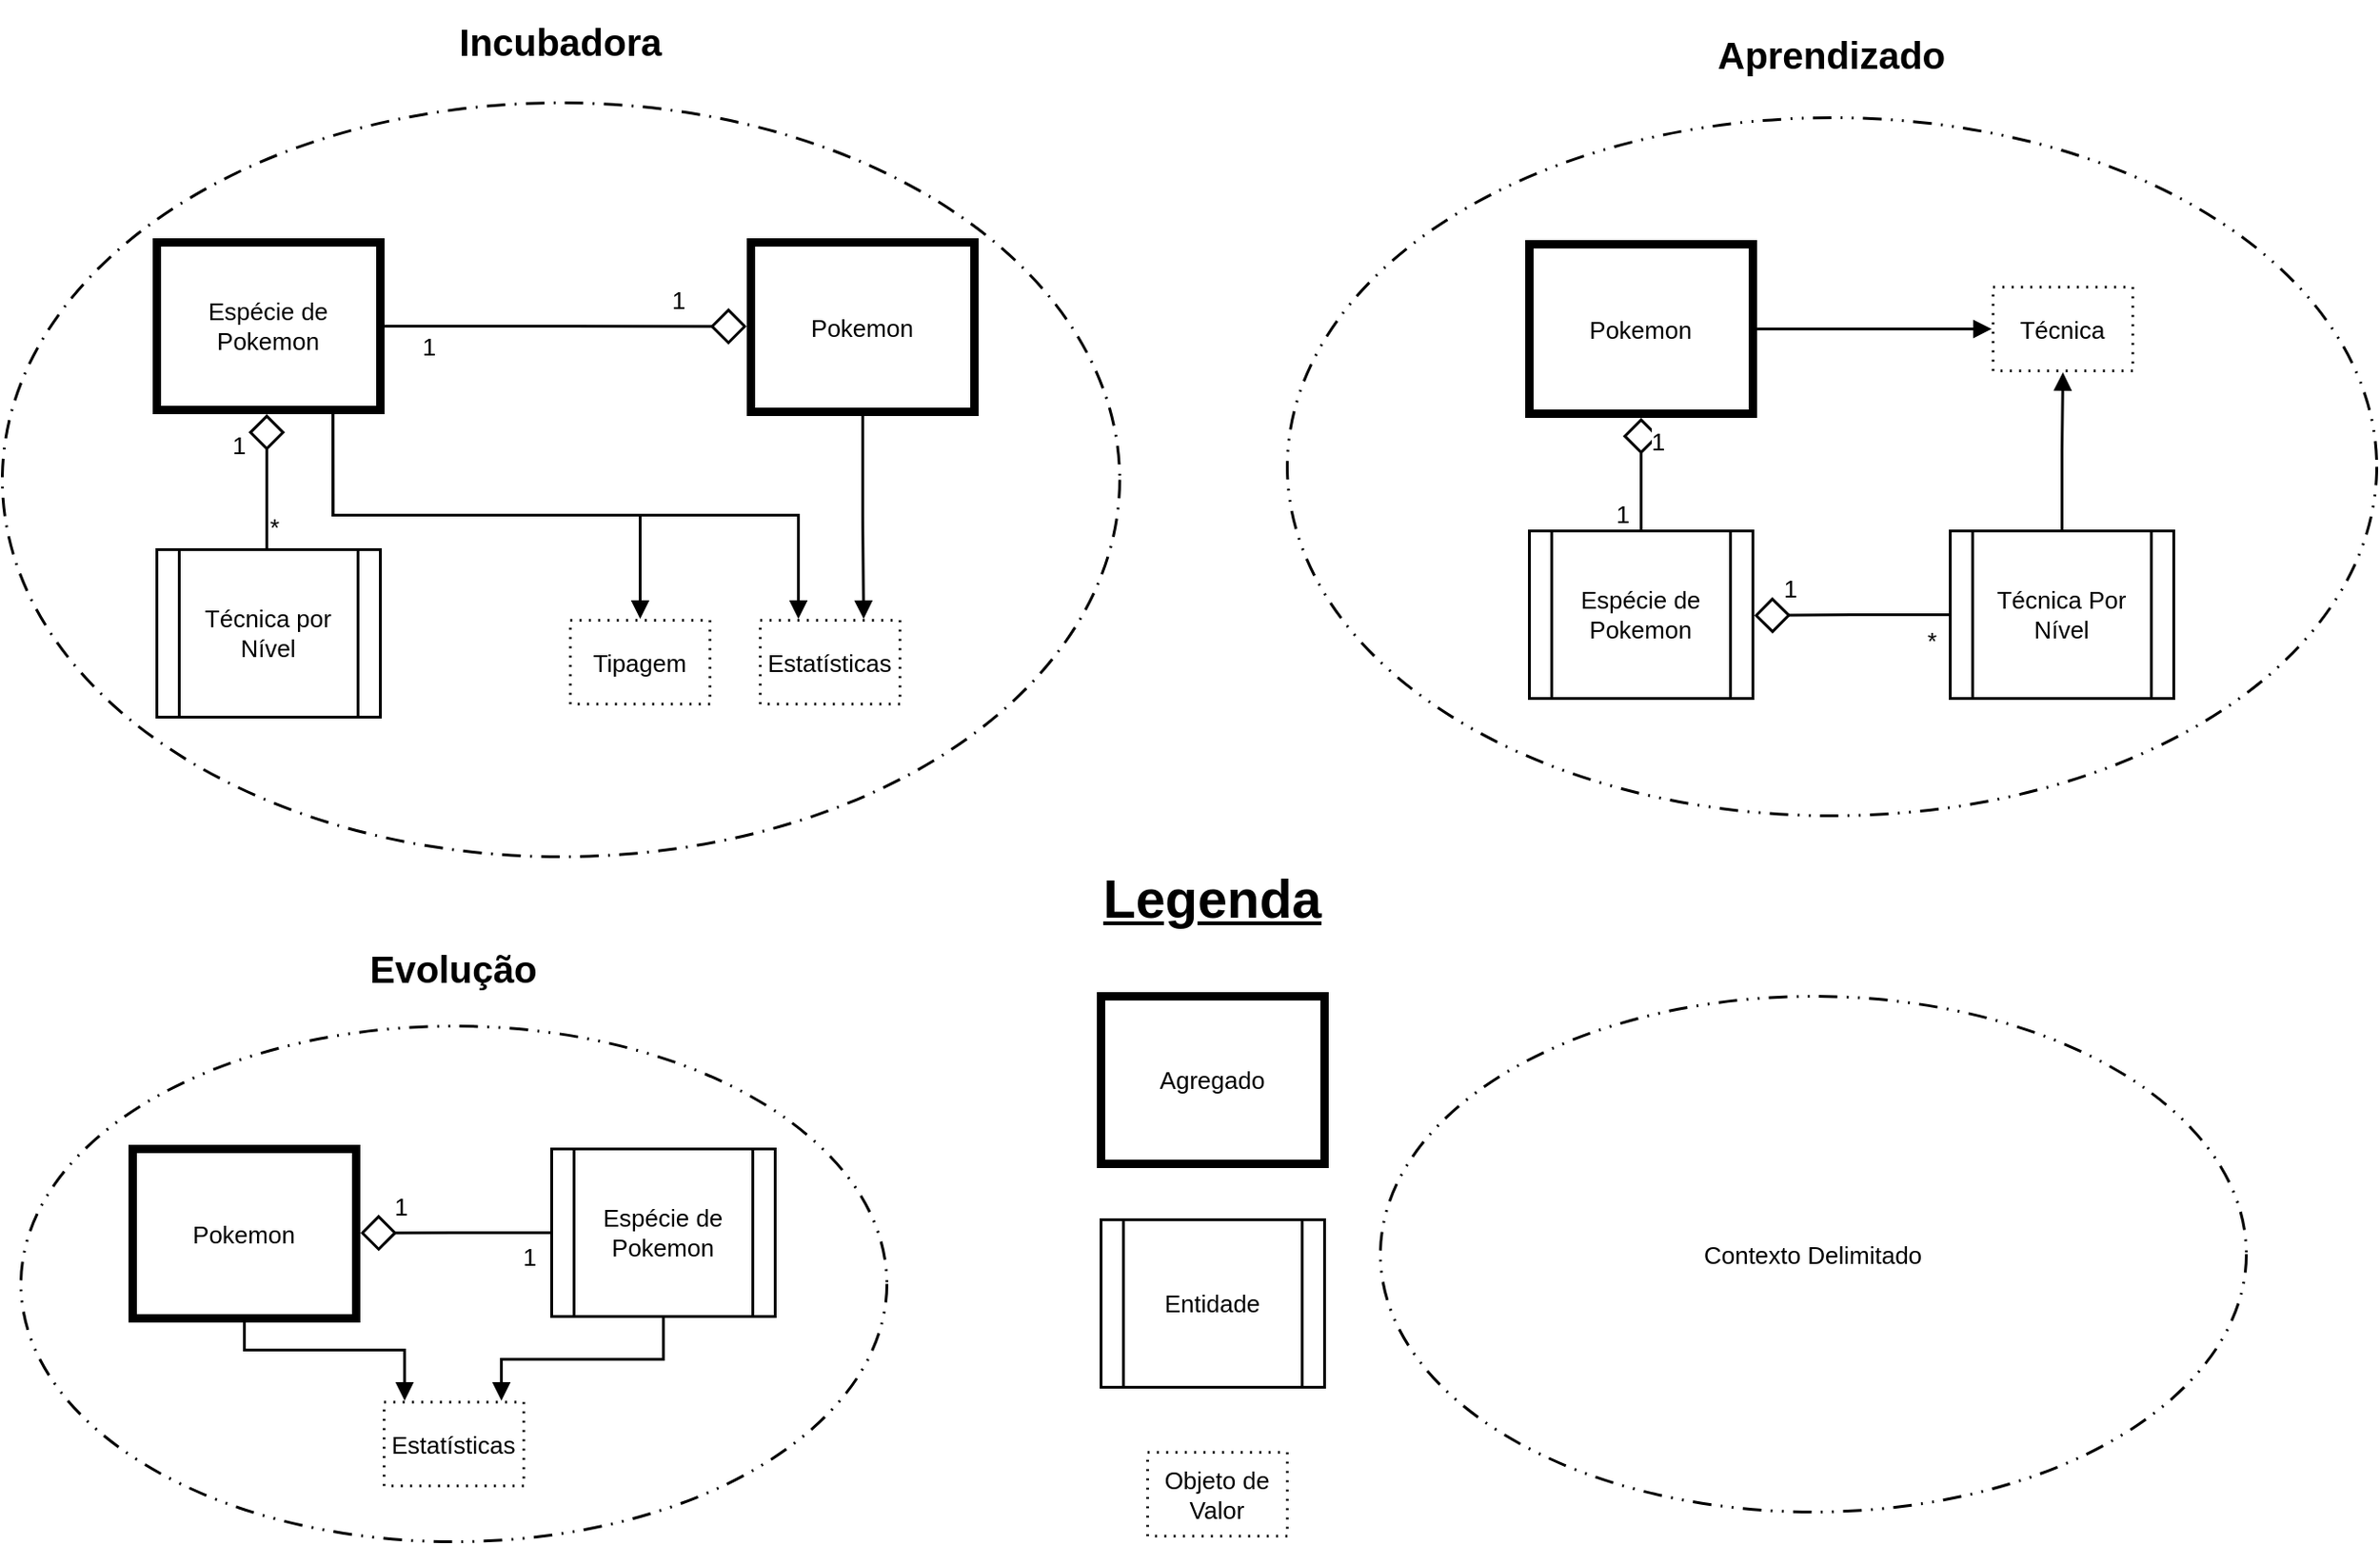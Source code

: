 <mxfile version="16.5.5" type="device" pages="4"><diagram id="NccGlHLkR8X31Hzc_sVZ" name="Contextos"><mxGraphModel dx="1662" dy="754" grid="1" gridSize="10" guides="1" tooltips="1" connect="1" arrows="1" fold="1" page="1" pageScale="1" pageWidth="827" pageHeight="1169" math="0" shadow="0"><root><mxCell id="0"/><mxCell id="1" parent="0"/><UserObject label="" lucidchartObjectId="Y.1P1b067XDx" id="hb6YfI3WxGT7ZTQv_gWo-1"><mxCell style="html=1;overflow=block;blockSpacing=1;whiteSpace=wrap;ellipse;fontSize=13;spacing=3.8;strokeOpacity=100;dashed=1;fixDash=1;dashPattern=10 5 1 5 1 5;strokeWidth=1.5;" parent="1" vertex="1"><mxGeometry x="70" y="601" width="465" height="277" as="geometry"/></mxCell></UserObject><UserObject label="" lucidchartObjectId="e_1PHXufv13j" id="hb6YfI3WxGT7ZTQv_gWo-2"><mxCell style="html=1;overflow=block;blockSpacing=1;whiteSpace=wrap;ellipse;fontSize=13;spacing=3.8;strokeOpacity=100;dashed=1;fixDash=1;dashPattern=10 5 1 5;strokeWidth=1.5;" parent="1" vertex="1"><mxGeometry x="60" y="105" width="600" height="405" as="geometry"/></mxCell></UserObject><UserObject label="&lt;b&gt;Evolução&lt;/b&gt;" lucidchartObjectId="da2PZIlbGIx6" id="hb6YfI3WxGT7ZTQv_gWo-3"><mxCell style="html=1;overflow=block;blockSpacing=1;whiteSpace=wrap;fontSize=20.2;fontColor=default;spacing=0;fillColor=#ffffff;strokeWidth=1.5;strokeColor=none;" parent="1" vertex="1"><mxGeometry x="250" y="555" width="105" height="31" as="geometry"/></mxCell></UserObject><UserObject label="&lt;b&gt;Incubadora&lt;/b&gt;" lucidchartObjectId="P~1Pz58f~lL5" id="hb6YfI3WxGT7ZTQv_gWo-4"><mxCell style="html=1;overflow=block;blockSpacing=1;whiteSpace=wrap;fontSize=20.2;fontColor=default;spacing=0;fillColor=#ffffff;strokeWidth=1.5;strokeColor=none;" parent="1" vertex="1"><mxGeometry x="270" y="50" width="180" height="45" as="geometry"/></mxCell></UserObject><mxCell id="hb6YfI3WxGT7ZTQv_gWo-5" value="Pokemon" style="html=1;overflow=block;blockSpacing=1;align=center;whiteSpace=wrap;fontSize=13;fontColor=default;spacing=0;strokeOpacity=100;strokeWidth=4.5;" parent="1" vertex="1"><mxGeometry x="130" y="667" width="120" height="91" as="geometry"/></mxCell><mxCell id="hb6YfI3WxGT7ZTQv_gWo-6" value="Espécie de Pokemon" style="html=1;overflow=block;blockSpacing=1;align=center;whiteSpace=wrap;fontSize=13;fontColor=default;spacing=0;strokeOpacity=100;fillOpacity=100;fillColor=#ffffff;strokeWidth=4.5;" parent="1" vertex="1"><mxGeometry x="143" y="180" width="120" height="90" as="geometry"/></mxCell><mxCell id="hb6YfI3WxGT7ZTQv_gWo-7" value="Pokemon" style="html=1;overflow=block;blockSpacing=1;align=center;whiteSpace=wrap;fontSize=13;fontColor=default;spacing=0;strokeOpacity=100;fillOpacity=100;fillColor=#ffffff;strokeWidth=4.5;" parent="1" vertex="1"><mxGeometry x="462" y="180" width="120" height="91" as="geometry"/></mxCell><UserObject label="" lucidchartObjectId="clRR-19mIQLv" id="hb6YfI3WxGT7ZTQv_gWo-8"><mxCell style="html=1;overflow=block;blockSpacing=1;whiteSpace=wrap;ellipse;fontSize=13;spacing=3.8;strokeOpacity=100;dashed=1;fixDash=1;dashPattern=10 5 1 5 1 5;strokeWidth=1.5;" parent="1" vertex="1"><mxGeometry x="750" y="113" width="585" height="375" as="geometry"/></mxCell></UserObject><UserObject label="&lt;b&gt;Aprendizado&lt;/b&gt;" lucidchartObjectId="clRRqho-Qm9k" id="hb6YfI3WxGT7ZTQv_gWo-9"><mxCell style="html=1;overflow=block;blockSpacing=1;whiteSpace=wrap;fontSize=20.2;fontColor=default;spacing=0;fillColor=#ffffff;strokeWidth=1.5;strokeColor=none;" parent="1" vertex="1"><mxGeometry x="971.25" y="64" width="142.5" height="31" as="geometry"/></mxCell></UserObject><mxCell id="hb6YfI3WxGT7ZTQv_gWo-10" value="Pokemon" style="html=1;overflow=block;blockSpacing=1;align=center;whiteSpace=wrap;fontSize=13;fontColor=default;spacing=0;strokeOpacity=100;strokeWidth=4.5;" parent="1" vertex="1"><mxGeometry x="880" y="181" width="120" height="91" as="geometry"/></mxCell><UserObject label="" lucidchartObjectId="clRRadJiNsX_" id="hb6YfI3WxGT7ZTQv_gWo-11"><mxCell style="html=1;jettySize=18;whiteSpace=wrap;fontSize=13;strokeOpacity=100;strokeWidth=1.5;rounded=1;arcSize=0;edgeStyle=orthogonalEdgeStyle;startArrow=none;endArrow=diamond;endFill=0;endSize=16;exitX=0.5;exitY=-0.008;exitPerimeter=0;entryX=0.5;entryY=1.025;entryPerimeter=0;" parent="1" source="hb6YfI3WxGT7ZTQv_gWo-33" target="hb6YfI3WxGT7ZTQv_gWo-10" edge="1"><mxGeometry width="100" height="100" relative="1" as="geometry"><Array as="points"/></mxGeometry></mxCell></UserObject><mxCell id="hb6YfI3WxGT7ZTQv_gWo-12" value="1" style="text;html=1;resizable=0;labelBackgroundColor=default;align=center;verticalAlign=middle;fontSize=13;rotation=0;" parent="hb6YfI3WxGT7ZTQv_gWo-11" vertex="1"><mxGeometry x="-1" relative="1" as="geometry"><mxPoint x="-10" y="-9" as="offset"/></mxGeometry></mxCell><mxCell id="hb6YfI3WxGT7ZTQv_gWo-13" value="1" style="text;html=1;resizable=0;labelBackgroundColor=default;align=center;verticalAlign=middle;fontSize=13;" parent="hb6YfI3WxGT7ZTQv_gWo-11" vertex="1"><mxGeometry x="0.599" relative="1" as="geometry"><mxPoint x="9" as="offset"/></mxGeometry></mxCell><UserObject label="" lucidchartObjectId="QtRRoZOHOvWg" id="hb6YfI3WxGT7ZTQv_gWo-14"><mxCell style="html=1;jettySize=18;whiteSpace=wrap;fontSize=13;strokeOpacity=100;strokeWidth=1.5;rounded=1;arcSize=0;edgeStyle=orthogonalEdgeStyle;startArrow=none;endArrow=diamond;endFill=0;endSize=16;exitX=0.5;exitY=-0.008;exitPerimeter=0;entryX=0.5;entryY=1.025;entryPerimeter=0;" parent="1" edge="1"><mxGeometry width="100" height="100" relative="1" as="geometry"><Array as="points"/><mxPoint x="202" y="344.28" as="sourcePoint"/><mxPoint x="202" y="272.25" as="targetPoint"/></mxGeometry></mxCell></UserObject><mxCell id="hb6YfI3WxGT7ZTQv_gWo-15" value="*" style="text;html=1;resizable=0;labelBackgroundColor=default;align=center;verticalAlign=middle;fontSize=13;" parent="hb6YfI3WxGT7ZTQv_gWo-14" vertex="1"><mxGeometry x="-0.687" relative="1" as="geometry"><mxPoint x="4" as="offset"/></mxGeometry></mxCell><mxCell id="hb6YfI3WxGT7ZTQv_gWo-16" value="1" style="text;html=1;resizable=0;labelBackgroundColor=default;align=center;verticalAlign=middle;fontSize=13;" parent="hb6YfI3WxGT7ZTQv_gWo-14" vertex="1"><mxGeometry x="0.572" relative="1" as="geometry"><mxPoint x="-15" y="1" as="offset"/></mxGeometry></mxCell><UserObject label="" lucidchartObjectId="Jc_RRVps8yPl" id="hb6YfI3WxGT7ZTQv_gWo-17"><mxCell style="html=1;jettySize=18;whiteSpace=wrap;fontSize=13;strokeOpacity=100;strokeWidth=1.5;rounded=1;arcSize=0;edgeStyle=orthogonalEdgeStyle;startArrow=none;endArrow=diamond;endFill=0;endSize=16;exitX=-0.006;exitY=0.5;exitPerimeter=0;entryX=1.019;entryY=0.496;entryPerimeter=0;" parent="1" source="hb6YfI3WxGT7ZTQv_gWo-24" target="hb6YfI3WxGT7ZTQv_gWo-5" edge="1"><mxGeometry width="100" height="100" relative="1" as="geometry"><Array as="points"/></mxGeometry></mxCell></UserObject><mxCell id="hb6YfI3WxGT7ZTQv_gWo-18" value="1" style="text;html=1;resizable=0;labelBackgroundColor=default;align=center;verticalAlign=middle;fontSize=13;" parent="hb6YfI3WxGT7ZTQv_gWo-17" vertex="1"><mxGeometry x="-0.763" relative="1" as="geometry"><mxPoint y="13" as="offset"/></mxGeometry></mxCell><mxCell id="hb6YfI3WxGT7ZTQv_gWo-19" value="1" style="text;html=1;resizable=0;labelBackgroundColor=default;align=center;verticalAlign=middle;fontSize=13;" parent="hb6YfI3WxGT7ZTQv_gWo-17" vertex="1"><mxGeometry x="0.649" relative="1" as="geometry"><mxPoint x="3" y="-14" as="offset"/></mxGeometry></mxCell><UserObject label="" lucidchartObjectId="me_Rs4fKt5yK" id="hb6YfI3WxGT7ZTQv_gWo-20"><mxCell style="html=1;jettySize=18;whiteSpace=wrap;fontSize=13;strokeOpacity=100;strokeWidth=1.5;rounded=1;arcSize=0;edgeStyle=orthogonalEdgeStyle;startArrow=none;endArrow=diamond;endFill=0;endSize=16;exitX=1.019;exitY=0.5;exitPerimeter=0;entryX=-0.019;entryY=0.496;entryPerimeter=0;" parent="1" source="hb6YfI3WxGT7ZTQv_gWo-6" target="hb6YfI3WxGT7ZTQv_gWo-7" edge="1"><mxGeometry width="100" height="100" relative="1" as="geometry"><Array as="points"/></mxGeometry></mxCell></UserObject><mxCell id="hb6YfI3WxGT7ZTQv_gWo-21" value="1" style="text;html=1;resizable=0;labelBackgroundColor=default;align=center;verticalAlign=middle;fontSize=13;" parent="hb6YfI3WxGT7ZTQv_gWo-20" vertex="1"><mxGeometry x="-0.687" relative="1" as="geometry"><mxPoint x="-7" y="11" as="offset"/></mxGeometry></mxCell><mxCell id="hb6YfI3WxGT7ZTQv_gWo-22" value="1" style="text;html=1;resizable=0;labelBackgroundColor=default;align=center;verticalAlign=middle;fontSize=13;" parent="hb6YfI3WxGT7ZTQv_gWo-20" vertex="1"><mxGeometry x="0.556" relative="1" as="geometry"><mxPoint x="6" y="-14" as="offset"/></mxGeometry></mxCell><UserObject label="Técnica por Nível" lucidchartObjectId="-f_R60yDfQFp" id="hb6YfI3WxGT7ZTQv_gWo-23"><mxCell style="html=1;overflow=block;blockSpacing=1;whiteSpace=wrap;shape=process;fontSize=13;fontColor=default;align=center;spacing=0;strokeOpacity=100;fillOpacity=100;fillColor=#ffffff;strokeWidth=1.5;" parent="1" vertex="1"><mxGeometry x="143" y="345" width="120" height="90" as="geometry"/></mxCell></UserObject><UserObject label="Espécie de Pokemon" lucidchartObjectId="pg_RSjKf5-jj" id="hb6YfI3WxGT7ZTQv_gWo-24"><mxCell style="html=1;overflow=block;blockSpacing=1;whiteSpace=wrap;shape=process;fontSize=13;fontColor=default;spacing=0;strokeOpacity=100;fillOpacity=100;fillColor=#ffffff;strokeWidth=1.5;" parent="1" vertex="1"><mxGeometry x="355" y="667" width="120" height="90" as="geometry"/></mxCell></UserObject><mxCell id="hb6YfI3WxGT7ZTQv_gWo-25" value="Tipagem" style="html=1;overflow=block;blockSpacing=1;whiteSpace=wrap;fontSize=13;fontColor=default;align=center;spacing=0;strokeOpacity=100;fillOpacity=100;fillColor=#ffffff;dashed=1;fixDash=1;dashPattern=1 4;strokeWidth=1.5;" parent="1" vertex="1"><mxGeometry x="365" y="383" width="75" height="45" as="geometry"/></mxCell><mxCell id="hb6YfI3WxGT7ZTQv_gWo-26" value="Estatísticas" style="html=1;overflow=block;blockSpacing=1;whiteSpace=wrap;fontSize=13;fontColor=default;align=center;spacing=0;strokeOpacity=100;fillOpacity=100;fillColor=#ffffff;dashed=1;fixDash=1;dashPattern=1 4;strokeWidth=1.5;" parent="1" vertex="1"><mxGeometry x="467" y="383" width="75" height="45" as="geometry"/></mxCell><UserObject label="" lucidchartObjectId="1h_RG4RL5VMB" id="hb6YfI3WxGT7ZTQv_gWo-27"><mxCell style="html=1;jettySize=18;whiteSpace=wrap;fontSize=13;strokeOpacity=100;strokeWidth=1.5;rounded=1;arcSize=0;edgeStyle=orthogonalEdgeStyle;startArrow=block;startFill=1;endArrow=none;exitX=0.5;exitY=-0.017;exitPerimeter=0;entryX=0.788;entryY=1.025;entryPerimeter=0;" parent="1" source="hb6YfI3WxGT7ZTQv_gWo-25" target="hb6YfI3WxGT7ZTQv_gWo-6" edge="1"><mxGeometry width="100" height="100" relative="1" as="geometry"><Array as="points"/></mxGeometry></mxCell></UserObject><UserObject label="" lucidchartObjectId="fi_RqdTOHim7" id="hb6YfI3WxGT7ZTQv_gWo-28"><mxCell style="html=1;jettySize=18;whiteSpace=wrap;fontSize=13;strokeOpacity=100;strokeWidth=1.5;rounded=1;arcSize=0;edgeStyle=orthogonalEdgeStyle;startArrow=block;startFill=1;endArrow=none;exitX=0.273;exitY=-0.017;exitPerimeter=0;entryX=0.788;entryY=1.025;entryPerimeter=0;" parent="1" source="hb6YfI3WxGT7ZTQv_gWo-26" target="hb6YfI3WxGT7ZTQv_gWo-6" edge="1"><mxGeometry width="100" height="100" relative="1" as="geometry"><Array as="points"/></mxGeometry></mxCell></UserObject><UserObject label="" lucidchartObjectId="8i_R_RQyjVfw" id="hb6YfI3WxGT7ZTQv_gWo-29"><mxCell style="html=1;jettySize=18;whiteSpace=wrap;fontSize=13;strokeOpacity=100;strokeWidth=1.5;rounded=1;arcSize=0;edgeStyle=orthogonalEdgeStyle;startArrow=none;endArrow=block;endFill=1;exitX=0.5;exitY=1.025;exitPerimeter=0;entryX=0.74;entryY=-0.017;entryPerimeter=0;" parent="1" source="hb6YfI3WxGT7ZTQv_gWo-7" target="hb6YfI3WxGT7ZTQv_gWo-26" edge="1"><mxGeometry width="100" height="100" relative="1" as="geometry"><Array as="points"/></mxGeometry></mxCell></UserObject><mxCell id="hb6YfI3WxGT7ZTQv_gWo-30" value="Estatísticas" style="html=1;overflow=block;blockSpacing=1;whiteSpace=wrap;fontSize=13;fontColor=default;align=center;spacing=0;strokeOpacity=100;fillOpacity=100;fillColor=#ffffff;dashed=1;fixDash=1;dashPattern=1 4;strokeWidth=1.5;" parent="1" vertex="1"><mxGeometry x="265" y="803" width="75" height="45" as="geometry"/></mxCell><UserObject label="" lucidchartObjectId="mk_R~Nh-gJl~" id="hb6YfI3WxGT7ZTQv_gWo-31"><mxCell style="html=1;jettySize=18;whiteSpace=wrap;fontSize=13;strokeOpacity=100;strokeWidth=1.5;rounded=1;arcSize=0;edgeStyle=orthogonalEdgeStyle;startArrow=none;endArrow=block;endFill=1;exitX=0.5;exitY=1.025;exitPerimeter=0;entryX=0.147;entryY=-0.017;entryPerimeter=0;" parent="1" source="hb6YfI3WxGT7ZTQv_gWo-5" target="hb6YfI3WxGT7ZTQv_gWo-30" edge="1"><mxGeometry width="100" height="100" relative="1" as="geometry"><Array as="points"><mxPoint x="190" y="775"/><mxPoint x="276" y="775"/></Array></mxGeometry></mxCell></UserObject><UserObject label="" lucidchartObjectId="pk_Ro4CX4jLZ" id="hb6YfI3WxGT7ZTQv_gWo-32"><mxCell style="html=1;jettySize=18;whiteSpace=wrap;fontSize=13;strokeOpacity=100;strokeWidth=1.5;rounded=1;arcSize=0;edgeStyle=orthogonalEdgeStyle;startArrow=none;endArrow=block;endFill=1;exitX=0.5;exitY=1.008;exitPerimeter=0;entryX=0.84;entryY=-0.017;entryPerimeter=0;" parent="1" source="hb6YfI3WxGT7ZTQv_gWo-24" target="hb6YfI3WxGT7ZTQv_gWo-30" edge="1"><mxGeometry width="100" height="100" relative="1" as="geometry"><Array as="points"/></mxGeometry></mxCell></UserObject><UserObject label="Espécie de Pokemon" lucidchartObjectId="Yk_RlbJb-Pme" id="hb6YfI3WxGT7ZTQv_gWo-33"><mxCell style="html=1;overflow=block;blockSpacing=1;whiteSpace=wrap;shape=process;fontSize=13;fontColor=default;spacing=0;strokeOpacity=100;fillOpacity=100;fillColor=#ffffff;strokeWidth=1.5;" parent="1" vertex="1"><mxGeometry x="880" y="335" width="120" height="90" as="geometry"/></mxCell></UserObject><UserObject label="" lucidchartObjectId="bl_RX7bE--bI" id="hb6YfI3WxGT7ZTQv_gWo-34"><mxCell style="html=1;jettySize=18;whiteSpace=wrap;fontSize=13;strokeOpacity=100;strokeWidth=1.5;rounded=1;arcSize=0;edgeStyle=orthogonalEdgeStyle;startArrow=none;endArrow=diamond;endFill=0;endSize=16;exitX=-0.006;exitY=0.5;exitPerimeter=0;entryX=1.006;entryY=0.504;entryPerimeter=0;" parent="1" source="hb6YfI3WxGT7ZTQv_gWo-40" target="hb6YfI3WxGT7ZTQv_gWo-33" edge="1"><mxGeometry width="100" height="100" relative="1" as="geometry"><Array as="points"/></mxGeometry></mxCell></UserObject><mxCell id="hb6YfI3WxGT7ZTQv_gWo-35" value="*" style="text;html=1;resizable=0;labelBackgroundColor=default;align=center;verticalAlign=middle;fontSize=13;" parent="hb6YfI3WxGT7ZTQv_gWo-34" vertex="1"><mxGeometry x="-0.823" relative="1" as="geometry"><mxPoint y="14" as="offset"/></mxGeometry></mxCell><mxCell id="hb6YfI3WxGT7ZTQv_gWo-36" value="1" style="text;html=1;resizable=0;labelBackgroundColor=default;align=center;verticalAlign=middle;fontSize=13;" parent="hb6YfI3WxGT7ZTQv_gWo-34" vertex="1"><mxGeometry x="0.599" relative="1" as="geometry"><mxPoint x="-2" y="-15" as="offset"/></mxGeometry></mxCell><mxCell id="hb6YfI3WxGT7ZTQv_gWo-37" value="Técnica" style="html=1;overflow=block;blockSpacing=1;whiteSpace=wrap;fontSize=13;fontColor=default;align=center;spacing=0;strokeOpacity=100;fillOpacity=100;fillColor=#ffffff;dashed=1;fixDash=1;dashPattern=1 4;strokeWidth=1.5;" parent="1" vertex="1"><mxGeometry x="1129" y="204" width="75" height="45" as="geometry"/></mxCell><UserObject label="" lucidchartObjectId="xm_R7emx2x9O" id="hb6YfI3WxGT7ZTQv_gWo-38"><mxCell style="html=1;jettySize=18;whiteSpace=wrap;fontSize=13;strokeOpacity=100;strokeWidth=1.5;rounded=1;arcSize=0;edgeStyle=orthogonalEdgeStyle;startArrow=none;endArrow=block;endFill=1;exitX=1.019;exitY=0.5;exitPerimeter=0;entryX=-0.01;entryY=0.5;entryPerimeter=0;" parent="1" source="hb6YfI3WxGT7ZTQv_gWo-10" target="hb6YfI3WxGT7ZTQv_gWo-37" edge="1"><mxGeometry width="100" height="100" relative="1" as="geometry"><Array as="points"/></mxGeometry></mxCell></UserObject><UserObject label="" lucidchartObjectId="zm_RTGOJgHKF" id="hb6YfI3WxGT7ZTQv_gWo-39"><mxCell style="html=1;jettySize=18;whiteSpace=wrap;fontSize=13;strokeOpacity=100;strokeWidth=1.5;rounded=1;arcSize=0;edgeStyle=orthogonalEdgeStyle;startArrow=none;endArrow=block;endFill=1;exitX=0.5;exitY=-0.008;exitPerimeter=0;entryX=0.5;entryY=1.017;entryPerimeter=0;" parent="1" source="hb6YfI3WxGT7ZTQv_gWo-40" target="hb6YfI3WxGT7ZTQv_gWo-37" edge="1"><mxGeometry width="100" height="100" relative="1" as="geometry"><Array as="points"/></mxGeometry></mxCell></UserObject><UserObject label="Técnica Por Nível" lucidchartObjectId="On_R5iwwGmLF" id="hb6YfI3WxGT7ZTQv_gWo-40"><mxCell style="html=1;overflow=block;blockSpacing=1;whiteSpace=wrap;shape=process;fontSize=13;fontColor=default;spacing=0;strokeOpacity=100;fillOpacity=100;fillColor=#ffffff;strokeWidth=1.5;" parent="1" vertex="1"><mxGeometry x="1106" y="335" width="120" height="90" as="geometry"/></mxCell></UserObject><mxCell id="hb6YfI3WxGT7ZTQv_gWo-41" value="Agregado" style="html=1;overflow=block;blockSpacing=1;align=center;whiteSpace=wrap;fontSize=13;fontColor=default;spacing=0;strokeOpacity=100;fillOpacity=100;fillColor=#ffffff;strokeWidth=4.5;" parent="1" vertex="1"><mxGeometry x="650" y="585" width="120" height="90" as="geometry"/></mxCell><UserObject label="Legenda" lucidchartObjectId="cp_RwFv7mhO5" id="hb6YfI3WxGT7ZTQv_gWo-42"><mxCell style="html=1;overflow=block;blockSpacing=1;whiteSpace=wrap;fontSize=28.5;fontColor=default;fontStyle=5;align=center;spacing=3.8;strokeOpacity=0;fillOpacity=0;fillColor=#ffffff;strokeWidth=1.5;" parent="1" vertex="1"><mxGeometry x="620" y="510" width="180" height="45" as="geometry"/></mxCell></UserObject><UserObject label="Entidade" lucidchartObjectId="vp_RA0Iaajpl" id="hb6YfI3WxGT7ZTQv_gWo-43"><mxCell style="html=1;overflow=block;blockSpacing=1;whiteSpace=wrap;shape=process;fontSize=13;fontColor=default;align=center;spacing=0;strokeOpacity=100;fillOpacity=100;fillColor=#ffffff;strokeWidth=1.5;" parent="1" vertex="1"><mxGeometry x="650" y="705" width="120" height="90" as="geometry"/></mxCell></UserObject><mxCell id="LAsCvR5qwQjX79n6oVXp-1" value="Objeto de Valor" style="html=1;overflow=block;blockSpacing=1;whiteSpace=wrap;fontSize=13;fontColor=default;align=center;spacing=0;strokeOpacity=100;fillOpacity=100;fillColor=#ffffff;dashed=1;fixDash=1;dashPattern=1 4;strokeWidth=1.5;" parent="1" vertex="1"><mxGeometry x="675" y="830" width="75" height="45" as="geometry"/></mxCell><UserObject label="Contexto Delimitado" lucidchartObjectId="Y.1P1b067XDx" id="LAsCvR5qwQjX79n6oVXp-2"><mxCell style="html=1;overflow=block;blockSpacing=1;whiteSpace=wrap;ellipse;fontSize=13;spacing=3.8;strokeOpacity=100;dashed=1;fixDash=1;dashPattern=10 5 1 5 1 5;strokeWidth=1.5;" parent="1" vertex="1"><mxGeometry x="800" y="585" width="465" height="277" as="geometry"/></mxCell></UserObject></root></mxGraphModel></diagram><diagram id="mdve-M8qD1mnvIjmH1Ui" name="Incubadora"><mxGraphModel dx="1662" dy="754" grid="1" gridSize="10" guides="1" tooltips="1" connect="1" arrows="1" fold="1" page="1" pageScale="1" pageWidth="827" pageHeight="1169" math="0" shadow="0"><root><mxCell id="HrB1mSfEhrMQpfm4Sgdm-0"/><mxCell id="HrB1mSfEhrMQpfm4Sgdm-1" parent="HrB1mSfEhrMQpfm4Sgdm-0"/><mxCell id="HrB1mSfEhrMQpfm4Sgdm-3" value="Espécie de Pokemon" style="html=1;overflow=block;blockSpacing=1;swimlane;childLayout=stackLayout;horizontal=1;horizontalStack=0;resizeParent=1;resizeParentMax=0;resizeLast=0;collapsible=0;fontStyle=0;marginBottom=0;swimlaneFillColor=#ffffff;startSize=25;whiteSpace=wrap;fontSize=13;align=center;spacing=0;strokeOpacity=100;fillOpacity=100;fillColor=#ffffff;strokeWidth=4.5;" parent="HrB1mSfEhrMQpfm4Sgdm-1" vertex="1"><mxGeometry x="75" y="270" width="206" height="207" as="geometry"/></mxCell><mxCell id="Exi-lnSkp8-D-CQwd1_h-0" value="Número" style="text;strokeColor=none;fillColor=none;align=left;verticalAlign=top;spacingLeft=4;spacingRight=4;overflow=hidden;rotatable=0;points=[[0,0.5],[1,0.5]];portConstraint=eastwest;" vertex="1" parent="HrB1mSfEhrMQpfm4Sgdm-3"><mxGeometry y="25" width="206" height="26" as="geometry"/></mxCell><mxCell id="Exi-lnSkp8-D-CQwd1_h-1" value="Nome" style="text;strokeColor=none;fillColor=none;align=left;verticalAlign=top;spacingLeft=4;spacingRight=4;overflow=hidden;rotatable=0;points=[[0,0.5],[1,0.5]];portConstraint=eastwest;" vertex="1" parent="HrB1mSfEhrMQpfm4Sgdm-3"><mxGeometry y="51" width="206" height="26" as="geometry"/></mxCell><mxCell id="Exi-lnSkp8-D-CQwd1_h-2" value="Tipagem" style="text;strokeColor=none;fillColor=none;align=left;verticalAlign=top;spacingLeft=4;spacingRight=4;overflow=hidden;rotatable=0;points=[[0,0.5],[1,0.5]];portConstraint=eastwest;" vertex="1" parent="HrB1mSfEhrMQpfm4Sgdm-3"><mxGeometry y="77" width="206" height="26" as="geometry"/></mxCell><mxCell id="Exi-lnSkp8-D-CQwd1_h-3" value="Estatísticas de Base" style="text;strokeColor=none;fillColor=none;align=left;verticalAlign=top;spacingLeft=4;spacingRight=4;overflow=hidden;rotatable=0;points=[[0,0.5],[1,0.5]];portConstraint=eastwest;" vertex="1" parent="HrB1mSfEhrMQpfm4Sgdm-3"><mxGeometry y="103" width="206" height="26" as="geometry"/></mxCell><mxCell id="Exi-lnSkp8-D-CQwd1_h-4" value="Fator Macho" style="text;strokeColor=none;fillColor=none;align=left;verticalAlign=top;spacingLeft=4;spacingRight=4;overflow=hidden;rotatable=0;points=[[0,0.5],[1,0.5]];portConstraint=eastwest;" vertex="1" parent="HrB1mSfEhrMQpfm4Sgdm-3"><mxGeometry y="129" width="206" height="26" as="geometry"/></mxCell><mxCell id="Exi-lnSkp8-D-CQwd1_h-5" value="Espécie da Evolução" style="text;strokeColor=none;fillColor=none;align=left;verticalAlign=top;spacingLeft=4;spacingRight=4;overflow=hidden;rotatable=0;points=[[0,0.5],[1,0.5]];portConstraint=eastwest;" vertex="1" parent="HrB1mSfEhrMQpfm4Sgdm-3"><mxGeometry y="155" width="206" height="26" as="geometry"/></mxCell><mxCell id="Exi-lnSkp8-D-CQwd1_h-6" value="Conjunto de Técnicas" style="text;strokeColor=none;fillColor=none;align=left;verticalAlign=top;spacingLeft=4;spacingRight=4;overflow=hidden;rotatable=0;points=[[0,0.5],[1,0.5]];portConstraint=eastwest;" vertex="1" parent="HrB1mSfEhrMQpfm4Sgdm-3"><mxGeometry y="181" width="206" height="26" as="geometry"/></mxCell><UserObject label="" lucidchartObjectId="TSRRlFIJEe.T" id="HrB1mSfEhrMQpfm4Sgdm-5"><mxCell style="html=1;jettySize=18;whiteSpace=wrap;fontSize=13;strokeOpacity=100;strokeWidth=1.5;rounded=1;arcSize=0;edgeStyle=orthogonalEdgeStyle;startArrow=diamond;startFill=0;startSize=16;endArrow=none;exitX=0.5;exitY=1.015;exitPerimeter=0;" parent="HrB1mSfEhrMQpfm4Sgdm-1" source="HrB1mSfEhrMQpfm4Sgdm-3" edge="1" target="dXEE8MkWRdEFl8pnFy0_-0"><mxGeometry width="100" height="100" relative="1" as="geometry"><Array as="points"/><mxPoint x="178" y="584" as="targetPoint"/></mxGeometry></mxCell></UserObject><UserObject label="" lucidchartObjectId="doSRVl.nU05h" id="HrB1mSfEhrMQpfm4Sgdm-10"><mxCell style="html=1;jettySize=18;whiteSpace=wrap;fontSize=13;strokeOpacity=100;strokeWidth=1.5;rounded=1;arcSize=0;edgeStyle=orthogonalEdgeStyle;startArrow=none;endArrow=block;endFill=1;exitX=1.011;exitY=0.5;exitPerimeter=0;entryX=0;entryY=0.5;entryDx=0;entryDy=0;" parent="HrB1mSfEhrMQpfm4Sgdm-1" source="HrB1mSfEhrMQpfm4Sgdm-3" target="-A0sSiuAfeFEO3Dw-_r7-3" edge="1"><mxGeometry width="100" height="100" relative="1" as="geometry"><Array as="points"/></mxGeometry></mxCell></UserObject><UserObject label="" lucidchartObjectId="GrSRG~yUW84Y" id="HrB1mSfEhrMQpfm4Sgdm-13"><mxCell style="html=1;jettySize=18;whiteSpace=wrap;fontSize=13;strokeOpacity=100;strokeWidth=1.5;rounded=1;arcSize=0;edgeStyle=orthogonalEdgeStyle;startArrow=none;endArrow=block;endFill=1;exitX=0;exitY=0.5;entryX=1;entryY=0.5;entryDx=0;entryDy=0;exitDx=0;exitDy=0;" parent="HrB1mSfEhrMQpfm4Sgdm-1" source="UcH7CcLQ6jYc4gw0MtRw-2" target="-A0sSiuAfeFEO3Dw-_r7-3" edge="1"><mxGeometry width="100" height="100" relative="1" as="geometry"><Array as="points"/></mxGeometry></mxCell></UserObject><mxCell id="HrB1mSfEhrMQpfm4Sgdm-14" value="Tipagem" style="html=1;overflow=block;blockSpacing=1;swimlane;childLayout=stackLayout;horizontal=1;horizontalStack=0;resizeParent=1;resizeParentMax=0;resizeLast=0;collapsible=0;fontStyle=0;marginBottom=0;swimlaneFillColor=#ffffff;startSize=25;whiteSpace=wrap;fontSize=13;fontColor=default;align=center;spacing=0;strokeOpacity=100;fillOpacity=100;fillColor=#ffffff;dashed=1;fixDash=1;dashPattern=1 4;strokeWidth=1.5;" parent="HrB1mSfEhrMQpfm4Sgdm-1" vertex="1"><mxGeometry x="495" y="210" width="116" height="89" as="geometry"/></mxCell><mxCell id="HrB1mSfEhrMQpfm4Sgdm-15" value="&lt;div style=&quot;display: flex; justify-content: center; text-align: center; align-items: baseline; font-size: 0; line-height: 1.25;margin-top: -2px;&quot;&gt;&lt;span&gt;&lt;span style=&quot;font-size:13px;color:#000000;&quot;&gt;Tipo 1&#10;&lt;/span&gt;&lt;/span&gt;&lt;/div&gt;&lt;div style=&quot;display: flex; justify-content: center; text-align: center; align-items: baseline; font-size: 0; line-height: 1.25;margin-top: -2px;&quot;&gt;&lt;span&gt;&lt;span style=&quot;font-size:13px;color:#000000;&quot;&gt;Tipo 2 (Opcional)&lt;/span&gt;&lt;/span&gt;&lt;/div&gt;" style="part=1;html=1;resizeHeight=0;strokeColor=none;fillColor=none;verticalAlign=middle;spacingLeft=4;spacingRight=4;overflow=hidden;rotatable=0;points=[[0,0.5],[1,0.5]];portConstraint=eastwest;swimlaneFillColor=#ffffff;strokeOpacity=100;fillOpacity=100;whiteSpace=wrap;fontSize=13;fontColor=default;align=center;" parent="HrB1mSfEhrMQpfm4Sgdm-14" vertex="1"><mxGeometry y="25" width="116" height="64" as="geometry"/></mxCell><UserObject label="" lucidchartObjectId="owSRIyaggOJB" id="HrB1mSfEhrMQpfm4Sgdm-16"><mxCell style="html=1;jettySize=18;whiteSpace=wrap;fontSize=13;strokeOpacity=100;strokeWidth=1.5;rounded=1;arcSize=0;edgeStyle=orthogonalEdgeStyle;startArrow=none;endArrow=block;endFill=1;exitX=1.011;exitY=0.5;exitPerimeter=0;entryX=-0.006;entryY=0.5;entryPerimeter=0;" parent="HrB1mSfEhrMQpfm4Sgdm-1" source="HrB1mSfEhrMQpfm4Sgdm-3" target="HrB1mSfEhrMQpfm4Sgdm-14" edge="1"><mxGeometry width="100" height="100" relative="1" as="geometry"><Array as="points"/></mxGeometry></mxCell></UserObject><UserObject label="" lucidchartObjectId="lxSRwETbiGbO" id="HrB1mSfEhrMQpfm4Sgdm-17"><mxCell style="html=1;jettySize=18;whiteSpace=wrap;fontSize=13;strokeOpacity=100;strokeWidth=1.5;rounded=1;arcSize=0;edgeStyle=orthogonalEdgeStyle;startArrow=diamond;startFill=0;startSize=16;endArrow=none;entryX=0.767;entryY=1.015;entryPerimeter=0;exitX=0.504;exitY=1.154;exitDx=0;exitDy=0;exitPerimeter=0;" parent="HrB1mSfEhrMQpfm4Sgdm-1" source="UcH7CcLQ6jYc4gw0MtRw-3" target="HrB1mSfEhrMQpfm4Sgdm-3" edge="1"><mxGeometry width="100" height="100" relative="1" as="geometry"><Array as="points"><mxPoint x="956" y="563"/><mxPoint x="233" y="563"/></Array><mxPoint x="1290" y="610" as="sourcePoint"/></mxGeometry></mxCell></UserObject><mxCell id="-A0sSiuAfeFEO3Dw-_r7-0" value="Estatísticas" style="html=1;overflow=block;blockSpacing=1;swimlane;childLayout=stackLayout;horizontal=1;horizontalStack=0;resizeParent=1;resizeParentMax=0;resizeLast=0;collapsible=0;fontStyle=0;marginBottom=0;swimlaneFillColor=#ffffff;startSize=25;whiteSpace=wrap;fontSize=13;fontColor=default;align=center;spacing=0;strokeOpacity=100;fillOpacity=100;fillColor=#ffffff;dashed=1;fixDash=1;dashPattern=1 4;strokeWidth=1.5;" vertex="1" parent="HrB1mSfEhrMQpfm4Sgdm-1"><mxGeometry x="495" y="360" width="116" height="181" as="geometry"/></mxCell><mxCell id="-A0sSiuAfeFEO3Dw-_r7-1" value="PV" style="text;strokeColor=none;fillColor=none;align=left;verticalAlign=top;spacingLeft=4;spacingRight=4;overflow=hidden;rotatable=0;points=[[0,0.5],[1,0.5]];portConstraint=eastwest;" vertex="1" parent="-A0sSiuAfeFEO3Dw-_r7-0"><mxGeometry y="25" width="116" height="26" as="geometry"/></mxCell><mxCell id="-A0sSiuAfeFEO3Dw-_r7-2" value="Ataque" style="text;strokeColor=none;fillColor=none;align=left;verticalAlign=top;spacingLeft=4;spacingRight=4;overflow=hidden;rotatable=0;points=[[0,0.5],[1,0.5]];portConstraint=eastwest;" vertex="1" parent="-A0sSiuAfeFEO3Dw-_r7-0"><mxGeometry y="51" width="116" height="26" as="geometry"/></mxCell><mxCell id="-A0sSiuAfeFEO3Dw-_r7-3" value="Defesa" style="text;strokeColor=none;fillColor=none;align=left;verticalAlign=top;spacingLeft=4;spacingRight=4;overflow=hidden;rotatable=0;points=[[0,0.5],[1,0.5]];portConstraint=eastwest;" vertex="1" parent="-A0sSiuAfeFEO3Dw-_r7-0"><mxGeometry y="77" width="116" height="26" as="geometry"/></mxCell><mxCell id="-A0sSiuAfeFEO3Dw-_r7-4" value="Ataque Especial" style="text;strokeColor=none;fillColor=none;align=left;verticalAlign=top;spacingLeft=4;spacingRight=4;overflow=hidden;rotatable=0;points=[[0,0.5],[1,0.5]];portConstraint=eastwest;" vertex="1" parent="-A0sSiuAfeFEO3Dw-_r7-0"><mxGeometry y="103" width="116" height="26" as="geometry"/></mxCell><mxCell id="-A0sSiuAfeFEO3Dw-_r7-5" value="Defesa Especial" style="text;strokeColor=none;fillColor=none;align=left;verticalAlign=top;spacingLeft=4;spacingRight=4;overflow=hidden;rotatable=0;points=[[0,0.5],[1,0.5]];portConstraint=eastwest;" vertex="1" parent="-A0sSiuAfeFEO3Dw-_r7-0"><mxGeometry y="129" width="116" height="26" as="geometry"/></mxCell><mxCell id="-A0sSiuAfeFEO3Dw-_r7-6" value="Velocidade" style="text;strokeColor=none;fillColor=none;align=left;verticalAlign=top;spacingLeft=4;spacingRight=4;overflow=hidden;rotatable=0;points=[[0,0.5],[1,0.5]];portConstraint=eastwest;" vertex="1" parent="-A0sSiuAfeFEO3Dw-_r7-0"><mxGeometry y="155" width="116" height="26" as="geometry"/></mxCell><mxCell id="UcH7CcLQ6jYc4gw0MtRw-0" value="Pokemon" style="html=1;overflow=block;blockSpacing=1;swimlane;childLayout=stackLayout;horizontal=1;horizontalStack=0;resizeParent=1;resizeParentMax=0;resizeLast=0;collapsible=0;fontStyle=0;marginBottom=0;swimlaneFillColor=#ffffff;startSize=25;whiteSpace=wrap;fontSize=13;align=center;spacing=0;strokeOpacity=100;fillOpacity=100;fillColor=#ffffff;strokeWidth=4.5;" vertex="1" parent="HrB1mSfEhrMQpfm4Sgdm-1"><mxGeometry x="820" y="386" width="270" height="103" as="geometry"/></mxCell><mxCell id="UcH7CcLQ6jYc4gw0MtRw-1" value="Apelido" style="text;strokeColor=none;fillColor=none;align=left;verticalAlign=top;spacingLeft=4;spacingRight=4;overflow=hidden;rotatable=0;points=[[0,0.5],[1,0.5]];portConstraint=eastwest;" vertex="1" parent="UcH7CcLQ6jYc4gw0MtRw-0"><mxGeometry y="25" width="270" height="26" as="geometry"/></mxCell><mxCell id="UcH7CcLQ6jYc4gw0MtRw-2" value="Espécie do Pokemon" style="text;strokeColor=none;fillColor=none;align=left;verticalAlign=top;spacingLeft=4;spacingRight=4;overflow=hidden;rotatable=0;points=[[0,0.5],[1,0.5]];portConstraint=eastwest;" vertex="1" parent="UcH7CcLQ6jYc4gw0MtRw-0"><mxGeometry y="51" width="270" height="26" as="geometry"/></mxCell><mxCell id="UcH7CcLQ6jYc4gw0MtRw-3" value="Estatísticas" style="text;strokeColor=none;fillColor=none;align=left;verticalAlign=top;spacingLeft=4;spacingRight=4;overflow=hidden;rotatable=0;points=[[0,0.5],[1,0.5]];portConstraint=eastwest;" vertex="1" parent="UcH7CcLQ6jYc4gw0MtRw-0"><mxGeometry y="77" width="270" height="26" as="geometry"/></mxCell><mxCell id="W2q_QWLJRZ9hJhCmHu9w-0" value="Técnica" style="html=1;overflow=block;blockSpacing=1;swimlane;childLayout=stackLayout;horizontal=1;horizontalStack=0;resizeParent=1;resizeParentMax=0;resizeLast=0;collapsible=0;fontStyle=0;marginBottom=0;swimlaneFillColor=#ffffff;startSize=25;whiteSpace=wrap;fontSize=13;fontColor=default;align=center;spacing=0;strokeOpacity=100;fillOpacity=100;fillColor=#ffffff;dashed=1;fixDash=1;dashPattern=1 4;strokeWidth=1.5;" vertex="1" parent="HrB1mSfEhrMQpfm4Sgdm-1"><mxGeometry x="450" y="591" width="101" height="155" as="geometry"/></mxCell><mxCell id="W2q_QWLJRZ9hJhCmHu9w-1" value="Nome" style="text;strokeColor=none;fillColor=none;align=left;verticalAlign=top;spacingLeft=4;spacingRight=4;overflow=hidden;rotatable=0;points=[[0,0.5],[1,0.5]];portConstraint=eastwest;" vertex="1" parent="W2q_QWLJRZ9hJhCmHu9w-0"><mxGeometry y="25" width="101" height="26" as="geometry"/></mxCell><mxCell id="W2q_QWLJRZ9hJhCmHu9w-2" value="Tipo" style="text;strokeColor=none;fillColor=none;align=left;verticalAlign=top;spacingLeft=4;spacingRight=4;overflow=hidden;rotatable=0;points=[[0,0.5],[1,0.5]];portConstraint=eastwest;" vertex="1" parent="W2q_QWLJRZ9hJhCmHu9w-0"><mxGeometry y="51" width="101" height="26" as="geometry"/></mxCell><mxCell id="W2q_QWLJRZ9hJhCmHu9w-3" value="Categoria" style="text;strokeColor=none;fillColor=none;align=left;verticalAlign=top;spacingLeft=4;spacingRight=4;overflow=hidden;rotatable=0;points=[[0,0.5],[1,0.5]];portConstraint=eastwest;" vertex="1" parent="W2q_QWLJRZ9hJhCmHu9w-0"><mxGeometry y="77" width="101" height="26" as="geometry"/></mxCell><mxCell id="W2q_QWLJRZ9hJhCmHu9w-4" value="Acurácia" style="text;strokeColor=none;fillColor=none;align=left;verticalAlign=top;spacingLeft=4;spacingRight=4;overflow=hidden;rotatable=0;points=[[0,0.5],[1,0.5]];portConstraint=eastwest;" vertex="1" parent="W2q_QWLJRZ9hJhCmHu9w-0"><mxGeometry y="103" width="101" height="26" as="geometry"/></mxCell><mxCell id="W2q_QWLJRZ9hJhCmHu9w-5" value="PP" style="text;strokeColor=none;fillColor=none;align=left;verticalAlign=top;spacingLeft=4;spacingRight=4;overflow=hidden;rotatable=0;points=[[0,0.5],[1,0.5]];portConstraint=eastwest;" vertex="1" parent="W2q_QWLJRZ9hJhCmHu9w-0"><mxGeometry y="129" width="101" height="26" as="geometry"/></mxCell><mxCell id="dXEE8MkWRdEFl8pnFy0_-0" value="Técnica Por Nível" style="html=1;overflow=block;blockSpacing=1;swimlane;childLayout=stackLayout;horizontal=1;horizontalStack=0;resizeParent=1;resizeParentMax=0;resizeLast=0;collapsible=0;fontStyle=0;marginBottom=0;swimlaneFillColor=#ffffff;startSize=25;whiteSpace=wrap;fontSize=13;fontColor=default;align=center;spacing=0;strokeOpacity=100;fillOpacity=100;fillColor=#ffffff;strokeWidth=1.5;" vertex="1" parent="HrB1mSfEhrMQpfm4Sgdm-1"><mxGeometry x="75" y="630" width="206" height="77" as="geometry"/></mxCell><mxCell id="dXEE8MkWRdEFl8pnFy0_-1" value="Nível" style="text;strokeColor=none;fillColor=none;align=left;verticalAlign=top;spacingLeft=4;spacingRight=4;overflow=hidden;rotatable=0;points=[[0,0.5],[1,0.5]];portConstraint=eastwest;" vertex="1" parent="dXEE8MkWRdEFl8pnFy0_-0"><mxGeometry y="25" width="206" height="26" as="geometry"/></mxCell><mxCell id="dXEE8MkWRdEFl8pnFy0_-2" value="Técnica" style="text;strokeColor=none;fillColor=none;align=left;verticalAlign=top;spacingLeft=4;spacingRight=4;overflow=hidden;rotatable=0;points=[[0,0.5],[1,0.5]];portConstraint=eastwest;" vertex="1" parent="dXEE8MkWRdEFl8pnFy0_-0"><mxGeometry y="51" width="206" height="26" as="geometry"/></mxCell><mxCell id="QOQvnr7dLmZNTp2tuFBg-0" style="edgeStyle=orthogonalEdgeStyle;rounded=0;orthogonalLoop=1;jettySize=auto;html=1;" edge="1" parent="HrB1mSfEhrMQpfm4Sgdm-1" source="dXEE8MkWRdEFl8pnFy0_-1" target="W2q_QWLJRZ9hJhCmHu9w-0"><mxGeometry relative="1" as="geometry"/></mxCell></root></mxGraphModel></diagram><diagram id="uT6ftX-BhCG-Z8W-IcDm" name="Evolução"><mxGraphModel dx="1662" dy="754" grid="1" gridSize="10" guides="1" tooltips="1" connect="1" arrows="1" fold="1" page="1" pageScale="1" pageWidth="827" pageHeight="1169" math="0" shadow="0"><root><mxCell id="w7MAzS_DYkDEnWeOTfym-0"/><mxCell id="w7MAzS_DYkDEnWeOTfym-1" parent="w7MAzS_DYkDEnWeOTfym-0"/><mxCell id="w7MAzS_DYkDEnWeOTfym-3" value="Espécie de Pokemon" style="html=1;overflow=block;blockSpacing=1;swimlane;childLayout=stackLayout;horizontal=1;horizontalStack=0;resizeParent=1;resizeParentMax=0;resizeLast=0;collapsible=0;fontStyle=0;marginBottom=0;swimlaneFillColor=#ffffff;startSize=25;whiteSpace=wrap;fontSize=13;align=center;spacing=0;strokeOpacity=100;fillOpacity=100;fillColor=#ffffff;strokeWidth=1.5;" parent="w7MAzS_DYkDEnWeOTfym-1" vertex="1"><mxGeometry x="105" y="330" width="206" height="129" as="geometry"/></mxCell><mxCell id="Deda6EQDH_Lmav7i9AO5-3" value="Número" style="text;strokeColor=none;fillColor=none;align=left;verticalAlign=top;spacingLeft=4;spacingRight=4;overflow=hidden;rotatable=0;points=[[0,0.5],[1,0.5]];portConstraint=eastwest;" parent="w7MAzS_DYkDEnWeOTfym-3" vertex="1"><mxGeometry y="25" width="206" height="26" as="geometry"/></mxCell><mxCell id="hyy8feiLVmN4fJyJPw72-1" value="Nome" style="text;strokeColor=none;fillColor=none;align=left;verticalAlign=top;spacingLeft=4;spacingRight=4;overflow=hidden;rotatable=0;points=[[0,0.5],[1,0.5]];portConstraint=eastwest;" vertex="1" parent="w7MAzS_DYkDEnWeOTfym-3"><mxGeometry y="51" width="206" height="26" as="geometry"/></mxCell><mxCell id="hyy8feiLVmN4fJyJPw72-0" value="Estatísticas de Base" style="text;strokeColor=none;fillColor=none;align=left;verticalAlign=top;spacingLeft=4;spacingRight=4;overflow=hidden;rotatable=0;points=[[0,0.5],[1,0.5]];portConstraint=eastwest;" vertex="1" parent="w7MAzS_DYkDEnWeOTfym-3"><mxGeometry y="77" width="206" height="26" as="geometry"/></mxCell><mxCell id="Deda6EQDH_Lmav7i9AO5-4" value="Espécie Evolução" style="text;strokeColor=none;fillColor=none;align=left;verticalAlign=top;spacingLeft=4;spacingRight=4;overflow=hidden;rotatable=0;points=[[0,0.5],[1,0.5]];portConstraint=eastwest;" parent="w7MAzS_DYkDEnWeOTfym-3" vertex="1"><mxGeometry y="103" width="206" height="26" as="geometry"/></mxCell><mxCell id="w7MAzS_DYkDEnWeOTfym-5" value="Pokemon" style="html=1;overflow=block;blockSpacing=1;swimlane;childLayout=stackLayout;horizontal=1;horizontalStack=0;resizeParent=1;resizeParentMax=0;resizeLast=0;collapsible=0;fontStyle=0;marginBottom=0;swimlaneFillColor=#ffffff;startSize=25;whiteSpace=wrap;fontSize=13;align=center;spacing=0;strokeOpacity=100;fillOpacity=100;fillColor=#ffffff;strokeWidth=4.5;" parent="w7MAzS_DYkDEnWeOTfym-1" vertex="1"><mxGeometry x="105" y="30" width="206" height="129" as="geometry"/></mxCell><mxCell id="Deda6EQDH_Lmav7i9AO5-0" value="Estatísticas" style="text;strokeColor=none;fillColor=none;align=left;verticalAlign=top;spacingLeft=4;spacingRight=4;overflow=hidden;rotatable=0;points=[[0,0.5],[1,0.5]];portConstraint=eastwest;" parent="w7MAzS_DYkDEnWeOTfym-5" vertex="1"><mxGeometry y="25" width="206" height="26" as="geometry"/></mxCell><mxCell id="Deda6EQDH_Lmav7i9AO5-1" value="Espécie de Pokemon" style="text;strokeColor=none;fillColor=none;align=left;verticalAlign=top;spacingLeft=4;spacingRight=4;overflow=hidden;rotatable=0;points=[[0,0.5],[1,0.5]];portConstraint=eastwest;" parent="w7MAzS_DYkDEnWeOTfym-5" vertex="1"><mxGeometry y="51" width="206" height="26" as="geometry"/></mxCell><mxCell id="vSqL8kNlDwNjphFeI92o-0" value="Experiência" style="text;strokeColor=none;fillColor=none;align=left;verticalAlign=top;spacingLeft=4;spacingRight=4;overflow=hidden;rotatable=0;points=[[0,0.5],[1,0.5]];portConstraint=eastwest;" vertex="1" parent="w7MAzS_DYkDEnWeOTfym-5"><mxGeometry y="77" width="206" height="26" as="geometry"/></mxCell><mxCell id="Deda6EQDH_Lmav7i9AO5-2" value="Nível" style="text;strokeColor=none;fillColor=none;align=left;verticalAlign=top;spacingLeft=4;spacingRight=4;overflow=hidden;rotatable=0;points=[[0,0.5],[1,0.5]];portConstraint=eastwest;" parent="w7MAzS_DYkDEnWeOTfym-5" vertex="1"><mxGeometry y="103" width="206" height="26" as="geometry"/></mxCell><UserObject label="" lucidchartObjectId="gASRthki8oxX" id="w7MAzS_DYkDEnWeOTfym-7"><mxCell style="html=1;jettySize=18;whiteSpace=wrap;fontSize=13;strokeOpacity=100;strokeWidth=1.5;rounded=1;arcSize=0;edgeStyle=orthogonalEdgeStyle;startArrow=none;endArrow=block;endFill=1;exitX=1.004;exitY=0.5;exitPerimeter=0;entryX=-0.006;entryY=0.5;entryPerimeter=0;" parent="w7MAzS_DYkDEnWeOTfym-1" source="w7MAzS_DYkDEnWeOTfym-3" target="w7MAzS_DYkDEnWeOTfym-8" edge="1"><mxGeometry width="100" height="100" relative="1" as="geometry"><Array as="points"/></mxGeometry></mxCell></UserObject><mxCell id="w7MAzS_DYkDEnWeOTfym-8" value="Estatísticas" style="html=1;overflow=block;blockSpacing=1;swimlane;childLayout=stackLayout;horizontal=1;horizontalStack=0;resizeParent=1;resizeParentMax=0;resizeLast=0;collapsible=0;fontStyle=0;marginBottom=0;swimlaneFillColor=#ffffff;startSize=25;whiteSpace=wrap;fontSize=13;fontColor=default;align=center;spacing=0;strokeOpacity=100;fillOpacity=100;fillColor=#ffffff;dashed=1;fixDash=1;dashPattern=1 4;strokeWidth=1.5;" parent="w7MAzS_DYkDEnWeOTfym-1" vertex="1"><mxGeometry x="450" y="165" width="116" height="181" as="geometry"/></mxCell><mxCell id="Deda6EQDH_Lmav7i9AO5-5" value="PV" style="text;strokeColor=none;fillColor=none;align=left;verticalAlign=top;spacingLeft=4;spacingRight=4;overflow=hidden;rotatable=0;points=[[0,0.5],[1,0.5]];portConstraint=eastwest;" parent="w7MAzS_DYkDEnWeOTfym-8" vertex="1"><mxGeometry y="25" width="116" height="26" as="geometry"/></mxCell><mxCell id="Deda6EQDH_Lmav7i9AO5-6" value="Ataque" style="text;strokeColor=none;fillColor=none;align=left;verticalAlign=top;spacingLeft=4;spacingRight=4;overflow=hidden;rotatable=0;points=[[0,0.5],[1,0.5]];portConstraint=eastwest;" parent="w7MAzS_DYkDEnWeOTfym-8" vertex="1"><mxGeometry y="51" width="116" height="26" as="geometry"/></mxCell><mxCell id="Deda6EQDH_Lmav7i9AO5-7" value="Defesa" style="text;strokeColor=none;fillColor=none;align=left;verticalAlign=top;spacingLeft=4;spacingRight=4;overflow=hidden;rotatable=0;points=[[0,0.5],[1,0.5]];portConstraint=eastwest;" parent="w7MAzS_DYkDEnWeOTfym-8" vertex="1"><mxGeometry y="77" width="116" height="26" as="geometry"/></mxCell><mxCell id="Deda6EQDH_Lmav7i9AO5-8" value="Ataque Especial" style="text;strokeColor=none;fillColor=none;align=left;verticalAlign=top;spacingLeft=4;spacingRight=4;overflow=hidden;rotatable=0;points=[[0,0.5],[1,0.5]];portConstraint=eastwest;" parent="w7MAzS_DYkDEnWeOTfym-8" vertex="1"><mxGeometry y="103" width="116" height="26" as="geometry"/></mxCell><mxCell id="Deda6EQDH_Lmav7i9AO5-9" value="Defesa Especial" style="text;strokeColor=none;fillColor=none;align=left;verticalAlign=top;spacingLeft=4;spacingRight=4;overflow=hidden;rotatable=0;points=[[0,0.5],[1,0.5]];portConstraint=eastwest;" parent="w7MAzS_DYkDEnWeOTfym-8" vertex="1"><mxGeometry y="129" width="116" height="26" as="geometry"/></mxCell><mxCell id="Deda6EQDH_Lmav7i9AO5-10" value="Velocidade" style="text;strokeColor=none;fillColor=none;align=left;verticalAlign=top;spacingLeft=4;spacingRight=4;overflow=hidden;rotatable=0;points=[[0,0.5],[1,0.5]];portConstraint=eastwest;" parent="w7MAzS_DYkDEnWeOTfym-8" vertex="1"><mxGeometry y="155" width="116" height="26" as="geometry"/></mxCell><UserObject label="" lucidchartObjectId="RASR48sNGQa5" id="w7MAzS_DYkDEnWeOTfym-10"><mxCell style="html=1;jettySize=18;whiteSpace=wrap;fontSize=13;strokeOpacity=100;strokeWidth=1.5;rounded=1;arcSize=0;edgeStyle=orthogonalEdgeStyle;startArrow=none;endArrow=diamond;endFill=0;endSize=16;exitX=0.5;exitY=-0.01;exitPerimeter=0;entryX=0.5;entryY=1.031;entryPerimeter=0;" parent="w7MAzS_DYkDEnWeOTfym-1" source="w7MAzS_DYkDEnWeOTfym-3" target="w7MAzS_DYkDEnWeOTfym-5" edge="1"><mxGeometry width="100" height="100" relative="1" as="geometry"><Array as="points"/></mxGeometry></mxCell></UserObject><UserObject label="" lucidchartObjectId="kDSRaY~pr~cN" id="w7MAzS_DYkDEnWeOTfym-11"><mxCell style="html=1;jettySize=18;whiteSpace=wrap;fontSize=13;strokeOpacity=100;strokeWidth=1.5;rounded=1;arcSize=0;edgeStyle=orthogonalEdgeStyle;startArrow=none;endArrow=block;endFill=1;exitX=1.011;exitY=0.5;exitPerimeter=0;entryX=-0.006;entryY=0.5;entryPerimeter=0;" parent="w7MAzS_DYkDEnWeOTfym-1" source="w7MAzS_DYkDEnWeOTfym-5" target="w7MAzS_DYkDEnWeOTfym-8" edge="1"><mxGeometry width="100" height="100" relative="1" as="geometry"><Array as="points"/></mxGeometry></mxCell></UserObject></root></mxGraphModel></diagram><diagram id="jU6ufieA9TE5KFOyzX5-" name="Aprendizado"><mxGraphModel dx="1662" dy="754" grid="1" gridSize="10" guides="1" tooltips="1" connect="1" arrows="1" fold="1" page="1" pageScale="1" pageWidth="827" pageHeight="1169" math="0" shadow="0"><root><mxCell id="snnnX5DeXKMXmZ694Iqw-0"/><mxCell id="snnnX5DeXKMXmZ694Iqw-1" parent="snnnX5DeXKMXmZ694Iqw-0"/><mxCell id="snnnX5DeXKMXmZ694Iqw-3" value="Espécie de Pokemon" style="html=1;overflow=block;blockSpacing=1;swimlane;childLayout=stackLayout;horizontal=1;horizontalStack=0;resizeParent=1;resizeParentMax=0;resizeLast=0;collapsible=0;fontStyle=0;marginBottom=0;swimlaneFillColor=#ffffff;startSize=25;whiteSpace=wrap;fontSize=13;align=center;spacing=0;strokeOpacity=100;fillOpacity=100;fillColor=#ffffff;strokeWidth=1.5;" parent="snnnX5DeXKMXmZ694Iqw-1" vertex="1"><mxGeometry x="105" y="326" width="206" height="103" as="geometry"/></mxCell><mxCell id="bI7c-PmL4glLA_1O8HEt-3" value="Número" style="text;strokeColor=none;fillColor=none;align=left;verticalAlign=top;spacingLeft=4;spacingRight=4;overflow=hidden;rotatable=0;points=[[0,0.5],[1,0.5]];portConstraint=eastwest;" vertex="1" parent="snnnX5DeXKMXmZ694Iqw-3"><mxGeometry y="25" width="206" height="26" as="geometry"/></mxCell><mxCell id="bI7c-PmL4glLA_1O8HEt-4" value="Nome" style="text;strokeColor=none;fillColor=none;align=left;verticalAlign=top;spacingLeft=4;spacingRight=4;overflow=hidden;rotatable=0;points=[[0,0.5],[1,0.5]];portConstraint=eastwest;" vertex="1" parent="snnnX5DeXKMXmZ694Iqw-3"><mxGeometry y="51" width="206" height="26" as="geometry"/></mxCell><mxCell id="bI7c-PmL4glLA_1O8HEt-9" value="Conjunto de Técnicas" style="text;strokeColor=none;fillColor=none;align=left;verticalAlign=top;spacingLeft=4;spacingRight=4;overflow=hidden;rotatable=0;points=[[0,0.5],[1,0.5]];portConstraint=eastwest;" vertex="1" parent="snnnX5DeXKMXmZ694Iqw-3"><mxGeometry y="77" width="206" height="26" as="geometry"/></mxCell><UserObject label="" lucidchartObjectId="eESRyMa9_3Ot" id="snnnX5DeXKMXmZ694Iqw-5"><mxCell style="html=1;jettySize=18;whiteSpace=wrap;fontSize=13;strokeOpacity=100;strokeWidth=1.5;rounded=1;arcSize=0;edgeStyle=orthogonalEdgeStyle;startArrow=diamond;startFill=0;startSize=16;endArrow=none;exitX=0.5;exitY=1.005;exitPerimeter=0;entryX=0.5;entryY=-0.01;entryPerimeter=0;" parent="snnnX5DeXKMXmZ694Iqw-1" source="snnnX5DeXKMXmZ694Iqw-3" target="snnnX5DeXKMXmZ694Iqw-8" edge="1"><mxGeometry width="100" height="100" relative="1" as="geometry"><Array as="points"/></mxGeometry></mxCell></UserObject><mxCell id="snnnX5DeXKMXmZ694Iqw-6" value="Pokemon" style="html=1;overflow=block;blockSpacing=1;swimlane;childLayout=stackLayout;horizontal=1;horizontalStack=0;resizeParent=1;resizeParentMax=0;resizeLast=0;collapsible=0;fontStyle=0;marginBottom=0;swimlaneFillColor=#ffffff;startSize=25;whiteSpace=wrap;fontSize=13;align=center;spacing=0;strokeOpacity=100;fillOpacity=100;fillColor=#ffffff;strokeWidth=4.5;" parent="snnnX5DeXKMXmZ694Iqw-1" vertex="1"><mxGeometry x="75" y="135" width="270" height="103" as="geometry"/></mxCell><mxCell id="bI7c-PmL4glLA_1O8HEt-1" value="Espécie do Pokemon" style="text;strokeColor=none;fillColor=none;align=left;verticalAlign=top;spacingLeft=4;spacingRight=4;overflow=hidden;rotatable=0;points=[[0,0.5],[1,0.5]];portConstraint=eastwest;" vertex="1" parent="snnnX5DeXKMXmZ694Iqw-6"><mxGeometry y="25" width="270" height="26" as="geometry"/></mxCell><mxCell id="owNDlOllnnu0kCrgx25Z-0" value="Nivel" style="text;strokeColor=none;fillColor=none;align=left;verticalAlign=top;spacingLeft=4;spacingRight=4;overflow=hidden;rotatable=0;points=[[0,0.5],[1,0.5]];portConstraint=eastwest;" vertex="1" parent="snnnX5DeXKMXmZ694Iqw-6"><mxGeometry y="51" width="270" height="26" as="geometry"/></mxCell><mxCell id="bI7c-PmL4glLA_1O8HEt-2" value="Técnicas Aprendidas" style="text;strokeColor=none;fillColor=none;align=left;verticalAlign=top;spacingLeft=4;spacingRight=4;overflow=hidden;rotatable=0;points=[[0,0.5],[1,0.5]];portConstraint=eastwest;" vertex="1" parent="snnnX5DeXKMXmZ694Iqw-6"><mxGeometry y="77" width="270" height="26" as="geometry"/></mxCell><mxCell id="snnnX5DeXKMXmZ694Iqw-8" value="Técnica Por Nível" style="html=1;overflow=block;blockSpacing=1;swimlane;childLayout=stackLayout;horizontal=1;horizontalStack=0;resizeParent=1;resizeParentMax=0;resizeLast=0;collapsible=0;fontStyle=0;marginBottom=0;swimlaneFillColor=#ffffff;startSize=25;whiteSpace=wrap;fontSize=13;fontColor=default;align=center;spacing=0;strokeOpacity=100;fillOpacity=100;fillColor=#ffffff;strokeWidth=1.5;" parent="snnnX5DeXKMXmZ694Iqw-1" vertex="1"><mxGeometry x="105" y="540" width="206" height="77" as="geometry"/></mxCell><mxCell id="bI7c-PmL4glLA_1O8HEt-10" value="Nível" style="text;strokeColor=none;fillColor=none;align=left;verticalAlign=top;spacingLeft=4;spacingRight=4;overflow=hidden;rotatable=0;points=[[0,0.5],[1,0.5]];portConstraint=eastwest;" vertex="1" parent="snnnX5DeXKMXmZ694Iqw-8"><mxGeometry y="25" width="206" height="26" as="geometry"/></mxCell><mxCell id="bI7c-PmL4glLA_1O8HEt-11" value="Técnica" style="text;strokeColor=none;fillColor=none;align=left;verticalAlign=top;spacingLeft=4;spacingRight=4;overflow=hidden;rotatable=0;points=[[0,0.5],[1,0.5]];portConstraint=eastwest;" vertex="1" parent="snnnX5DeXKMXmZ694Iqw-8"><mxGeometry y="51" width="206" height="26" as="geometry"/></mxCell><UserObject label="" lucidchartObjectId="RFSRJ4j_xE2u" id="snnnX5DeXKMXmZ694Iqw-10"><mxCell style="html=1;jettySize=18;whiteSpace=wrap;fontSize=13;strokeOpacity=100;strokeWidth=1.5;rounded=1;arcSize=0;edgeStyle=orthogonalEdgeStyle;startArrow=none;endArrow=diamond;endFill=0;endSize=16;exitX=0.5;exitY=-0.005;exitPerimeter=0;entryX=0.493;entryY=1.025;entryPerimeter=0;" parent="snnnX5DeXKMXmZ694Iqw-1" source="snnnX5DeXKMXmZ694Iqw-3" target="snnnX5DeXKMXmZ694Iqw-6" edge="1"><mxGeometry width="100" height="100" relative="1" as="geometry"><Array as="points"/></mxGeometry></mxCell></UserObject><mxCell id="snnnX5DeXKMXmZ694Iqw-11" value="Técnica" style="html=1;overflow=block;blockSpacing=1;swimlane;childLayout=stackLayout;horizontal=1;horizontalStack=0;resizeParent=1;resizeParentMax=0;resizeLast=0;collapsible=0;fontStyle=0;marginBottom=0;swimlaneFillColor=#ffffff;startSize=25;whiteSpace=wrap;fontSize=13;fontColor=default;align=center;spacing=0;strokeOpacity=100;fillOpacity=100;fillColor=#ffffff;dashed=1;fixDash=1;dashPattern=1 4;strokeWidth=1.5;" parent="snnnX5DeXKMXmZ694Iqw-1" vertex="1"><mxGeometry x="510" y="300" width="101" height="155" as="geometry"/></mxCell><mxCell id="vki7UaTN9m9l9hZeNFZi-0" value="Nome" style="text;strokeColor=none;fillColor=none;align=left;verticalAlign=top;spacingLeft=4;spacingRight=4;overflow=hidden;rotatable=0;points=[[0,0.5],[1,0.5]];portConstraint=eastwest;" vertex="1" parent="snnnX5DeXKMXmZ694Iqw-11"><mxGeometry y="25" width="101" height="26" as="geometry"/></mxCell><mxCell id="vki7UaTN9m9l9hZeNFZi-1" value="Tipo" style="text;strokeColor=none;fillColor=none;align=left;verticalAlign=top;spacingLeft=4;spacingRight=4;overflow=hidden;rotatable=0;points=[[0,0.5],[1,0.5]];portConstraint=eastwest;" vertex="1" parent="snnnX5DeXKMXmZ694Iqw-11"><mxGeometry y="51" width="101" height="26" as="geometry"/></mxCell><mxCell id="vki7UaTN9m9l9hZeNFZi-2" value="Categoria" style="text;strokeColor=none;fillColor=none;align=left;verticalAlign=top;spacingLeft=4;spacingRight=4;overflow=hidden;rotatable=0;points=[[0,0.5],[1,0.5]];portConstraint=eastwest;" vertex="1" parent="snnnX5DeXKMXmZ694Iqw-11"><mxGeometry y="77" width="101" height="26" as="geometry"/></mxCell><mxCell id="vki7UaTN9m9l9hZeNFZi-3" value="Acurácia" style="text;strokeColor=none;fillColor=none;align=left;verticalAlign=top;spacingLeft=4;spacingRight=4;overflow=hidden;rotatable=0;points=[[0,0.5],[1,0.5]];portConstraint=eastwest;" vertex="1" parent="snnnX5DeXKMXmZ694Iqw-11"><mxGeometry y="103" width="101" height="26" as="geometry"/></mxCell><mxCell id="vki7UaTN9m9l9hZeNFZi-4" value="PP" style="text;strokeColor=none;fillColor=none;align=left;verticalAlign=top;spacingLeft=4;spacingRight=4;overflow=hidden;rotatable=0;points=[[0,0.5],[1,0.5]];portConstraint=eastwest;" vertex="1" parent="snnnX5DeXKMXmZ694Iqw-11"><mxGeometry y="129" width="101" height="26" as="geometry"/></mxCell><UserObject label="" lucidchartObjectId="OHSRe8DrtPsp" id="snnnX5DeXKMXmZ694Iqw-13"><mxCell style="html=1;jettySize=18;whiteSpace=wrap;fontSize=13;strokeOpacity=100;strokeWidth=1.5;rounded=1;arcSize=0;edgeStyle=orthogonalEdgeStyle;startArrow=none;endArrow=block;endFill=1;exitX=1.004;exitY=0.5;exitPerimeter=0;entryX=0.5;entryY=1.005;entryPerimeter=0;" parent="snnnX5DeXKMXmZ694Iqw-1" source="snnnX5DeXKMXmZ694Iqw-8" target="snnnX5DeXKMXmZ694Iqw-11" edge="1"><mxGeometry width="100" height="100" relative="1" as="geometry"><Array as="points"/></mxGeometry></mxCell></UserObject><UserObject label="" lucidchartObjectId="LISRdAWqjlkh" id="snnnX5DeXKMXmZ694Iqw-14"><mxCell style="html=1;jettySize=18;whiteSpace=wrap;fontSize=13;strokeOpacity=100;strokeWidth=1.5;rounded=1;arcSize=0;edgeStyle=orthogonalEdgeStyle;startArrow=none;endArrow=block;endFill=1;exitX=1.008;exitY=0.5;exitPerimeter=0;entryX=0.5;entryY=-0.005;entryPerimeter=0;" parent="snnnX5DeXKMXmZ694Iqw-1" source="snnnX5DeXKMXmZ694Iqw-6" target="snnnX5DeXKMXmZ694Iqw-11" edge="1"><mxGeometry width="100" height="100" relative="1" as="geometry"><Array as="points"/></mxGeometry></mxCell></UserObject></root></mxGraphModel></diagram></mxfile>